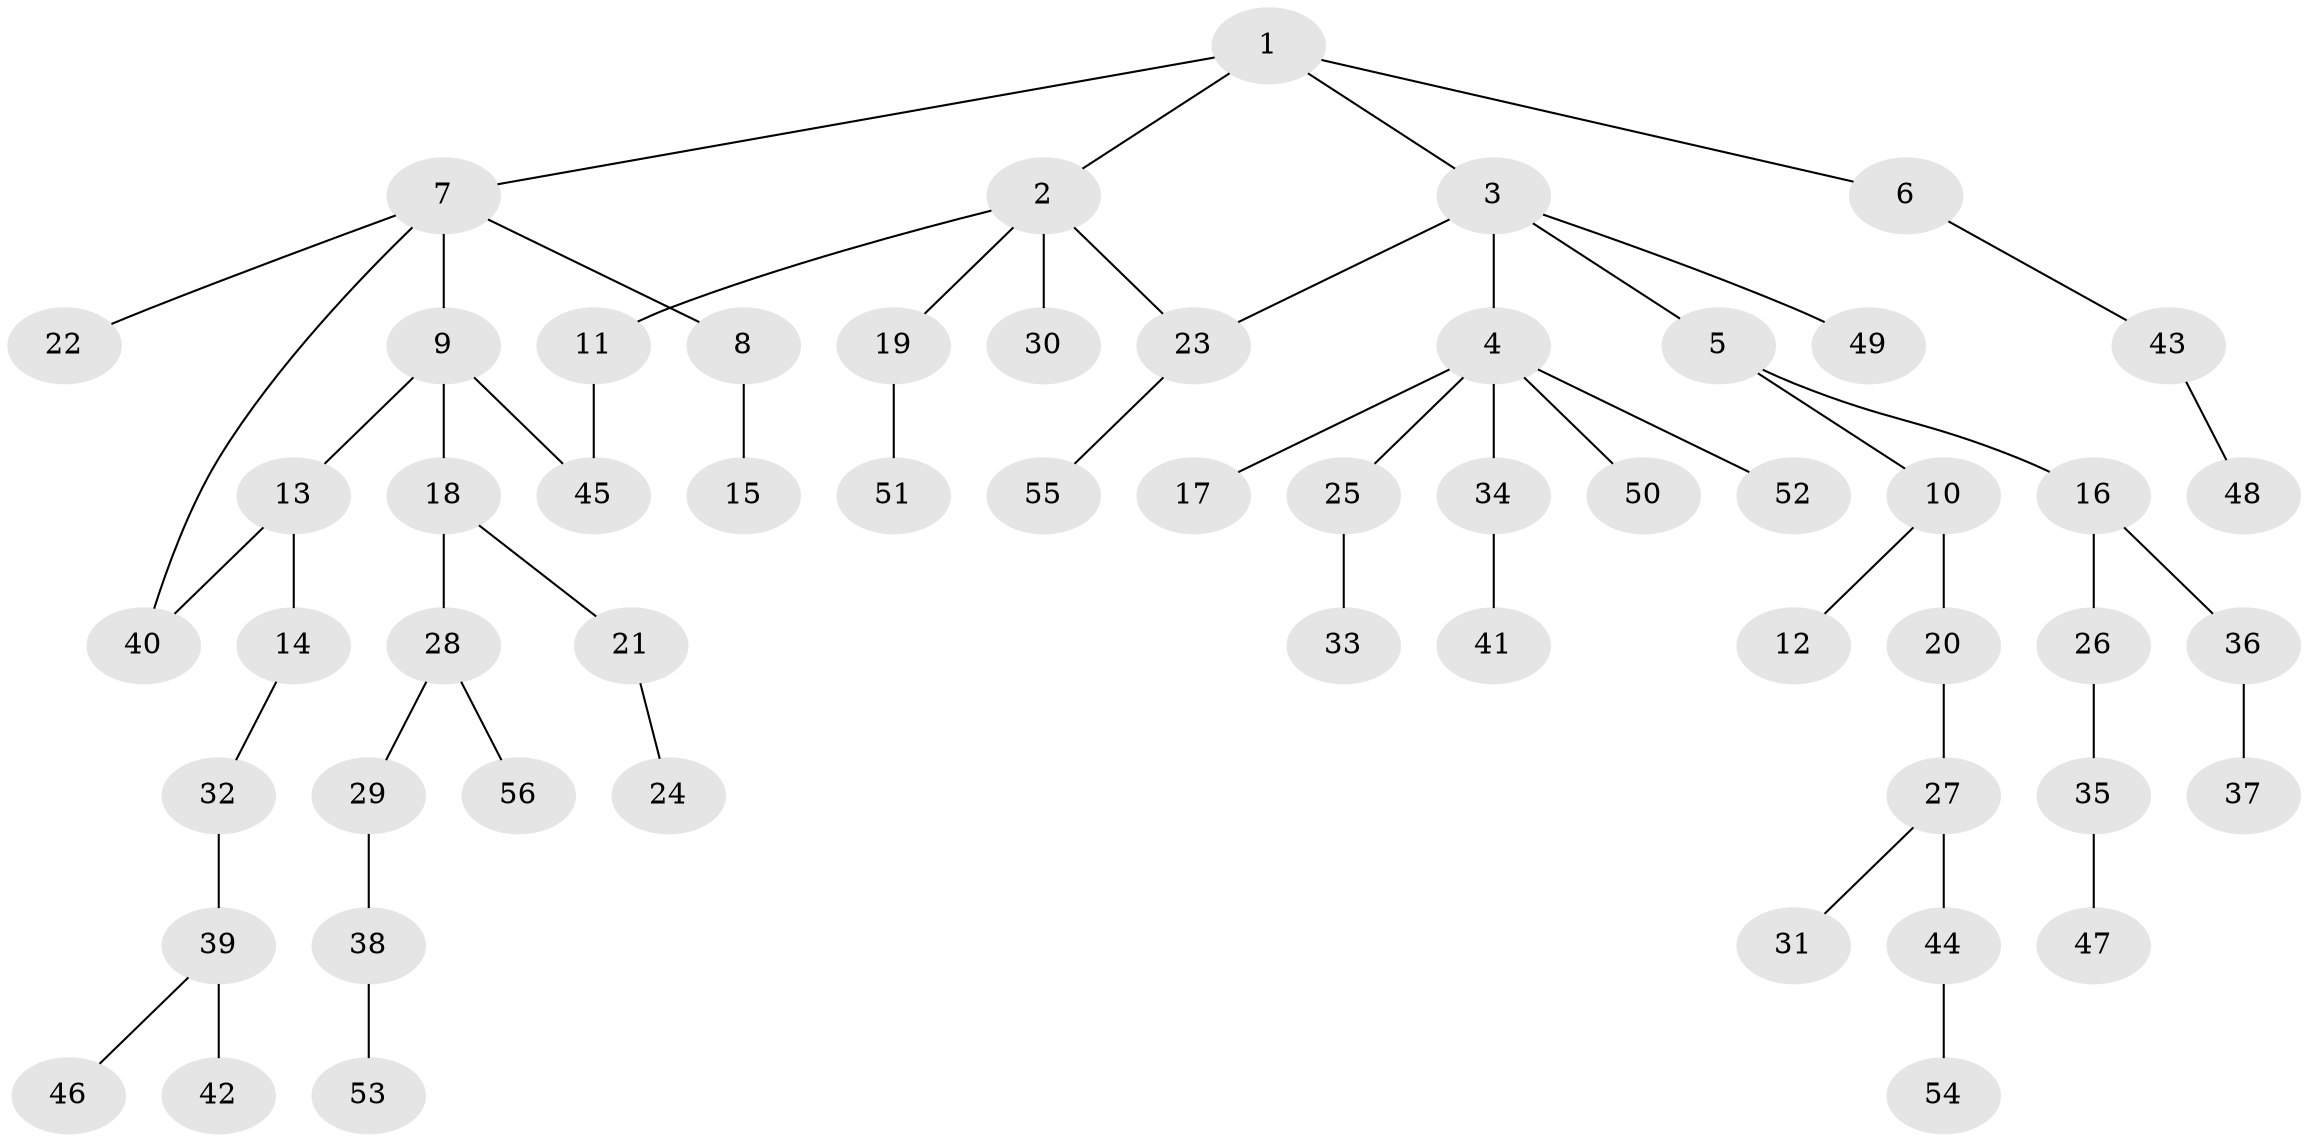 // Generated by graph-tools (version 1.1) at 2025/34/03/09/25 02:34:34]
// undirected, 56 vertices, 58 edges
graph export_dot {
graph [start="1"]
  node [color=gray90,style=filled];
  1;
  2;
  3;
  4;
  5;
  6;
  7;
  8;
  9;
  10;
  11;
  12;
  13;
  14;
  15;
  16;
  17;
  18;
  19;
  20;
  21;
  22;
  23;
  24;
  25;
  26;
  27;
  28;
  29;
  30;
  31;
  32;
  33;
  34;
  35;
  36;
  37;
  38;
  39;
  40;
  41;
  42;
  43;
  44;
  45;
  46;
  47;
  48;
  49;
  50;
  51;
  52;
  53;
  54;
  55;
  56;
  1 -- 2;
  1 -- 3;
  1 -- 6;
  1 -- 7;
  2 -- 11;
  2 -- 19;
  2 -- 30;
  2 -- 23;
  3 -- 4;
  3 -- 5;
  3 -- 23;
  3 -- 49;
  4 -- 17;
  4 -- 25;
  4 -- 34;
  4 -- 50;
  4 -- 52;
  5 -- 10;
  5 -- 16;
  6 -- 43;
  7 -- 8;
  7 -- 9;
  7 -- 22;
  7 -- 40;
  8 -- 15;
  9 -- 13;
  9 -- 18;
  9 -- 45;
  10 -- 12;
  10 -- 20;
  11 -- 45;
  13 -- 14;
  13 -- 40;
  14 -- 32;
  16 -- 26;
  16 -- 36;
  18 -- 21;
  18 -- 28;
  19 -- 51;
  20 -- 27;
  21 -- 24;
  23 -- 55;
  25 -- 33;
  26 -- 35;
  27 -- 31;
  27 -- 44;
  28 -- 29;
  28 -- 56;
  29 -- 38;
  32 -- 39;
  34 -- 41;
  35 -- 47;
  36 -- 37;
  38 -- 53;
  39 -- 42;
  39 -- 46;
  43 -- 48;
  44 -- 54;
}
